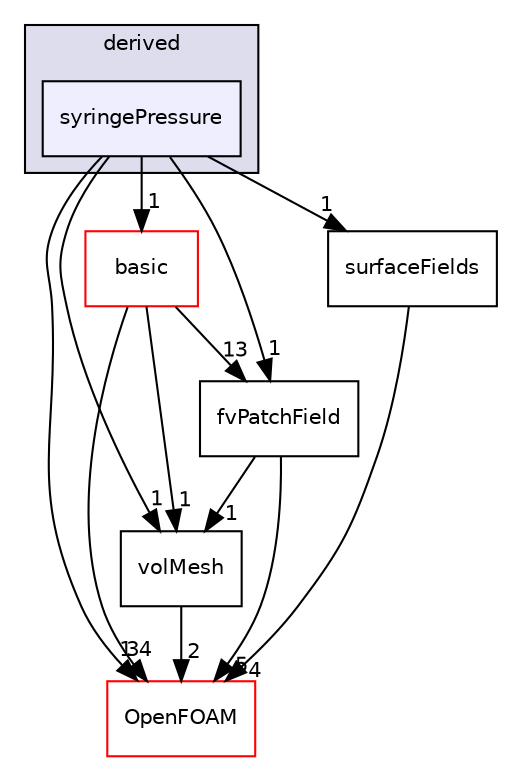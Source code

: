 digraph "src/finiteVolume/fields/fvPatchFields/derived/syringePressure" {
  bgcolor=transparent;
  compound=true
  node [ fontsize="10", fontname="Helvetica"];
  edge [ labelfontsize="10", labelfontname="Helvetica"];
  subgraph clusterdir_ece9aa6b5af9a7776a75b0c1993b0910 {
    graph [ bgcolor="#ddddee", pencolor="black", label="derived" fontname="Helvetica", fontsize="10", URL="dir_ece9aa6b5af9a7776a75b0c1993b0910.html"]
  dir_a20a3fc3ba4e4f4b0f23a991aba73a82 [shape=box, label="syringePressure", style="filled", fillcolor="#eeeeff", pencolor="black", URL="dir_a20a3fc3ba4e4f4b0f23a991aba73a82.html"];
  }
  dir_546b14c9025d30bb5b92fa069dbdd82c [shape=box label="basic" color="red" URL="dir_546b14c9025d30bb5b92fa069dbdd82c.html"];
  dir_1a4209badf8dc5d7c181708103efea60 [shape=box label="volMesh" URL="dir_1a4209badf8dc5d7c181708103efea60.html"];
  dir_6b9423849569a7ee618201e7cfce9eaa [shape=box label="fvPatchField" URL="dir_6b9423849569a7ee618201e7cfce9eaa.html"];
  dir_c5473ff19b20e6ec4dfe5c310b3778a8 [shape=box label="OpenFOAM" color="red" URL="dir_c5473ff19b20e6ec4dfe5c310b3778a8.html"];
  dir_606ba9250f9107f82f779cbd3e87c3a5 [shape=box label="surfaceFields" URL="dir_606ba9250f9107f82f779cbd3e87c3a5.html"];
  dir_546b14c9025d30bb5b92fa069dbdd82c->dir_1a4209badf8dc5d7c181708103efea60 [headlabel="1", labeldistance=1.5 headhref="dir_000933_001261.html"];
  dir_546b14c9025d30bb5b92fa069dbdd82c->dir_6b9423849569a7ee618201e7cfce9eaa [headlabel="13", labeldistance=1.5 headhref="dir_000933_001032.html"];
  dir_546b14c9025d30bb5b92fa069dbdd82c->dir_c5473ff19b20e6ec4dfe5c310b3778a8 [headlabel="34", labeldistance=1.5 headhref="dir_000933_001888.html"];
  dir_1a4209badf8dc5d7c181708103efea60->dir_c5473ff19b20e6ec4dfe5c310b3778a8 [headlabel="2", labeldistance=1.5 headhref="dir_001261_001888.html"];
  dir_6b9423849569a7ee618201e7cfce9eaa->dir_1a4209badf8dc5d7c181708103efea60 [headlabel="1", labeldistance=1.5 headhref="dir_001032_001261.html"];
  dir_6b9423849569a7ee618201e7cfce9eaa->dir_c5473ff19b20e6ec4dfe5c310b3778a8 [headlabel="5", labeldistance=1.5 headhref="dir_001032_001888.html"];
  dir_a20a3fc3ba4e4f4b0f23a991aba73a82->dir_546b14c9025d30bb5b92fa069dbdd82c [headlabel="1", labeldistance=1.5 headhref="dir_001013_000933.html"];
  dir_a20a3fc3ba4e4f4b0f23a991aba73a82->dir_1a4209badf8dc5d7c181708103efea60 [headlabel="1", labeldistance=1.5 headhref="dir_001013_001261.html"];
  dir_a20a3fc3ba4e4f4b0f23a991aba73a82->dir_6b9423849569a7ee618201e7cfce9eaa [headlabel="1", labeldistance=1.5 headhref="dir_001013_001032.html"];
  dir_a20a3fc3ba4e4f4b0f23a991aba73a82->dir_c5473ff19b20e6ec4dfe5c310b3778a8 [headlabel="1", labeldistance=1.5 headhref="dir_001013_001888.html"];
  dir_a20a3fc3ba4e4f4b0f23a991aba73a82->dir_606ba9250f9107f82f779cbd3e87c3a5 [headlabel="1", labeldistance=1.5 headhref="dir_001013_001052.html"];
  dir_606ba9250f9107f82f779cbd3e87c3a5->dir_c5473ff19b20e6ec4dfe5c310b3778a8 [headlabel="4", labeldistance=1.5 headhref="dir_001052_001888.html"];
}
